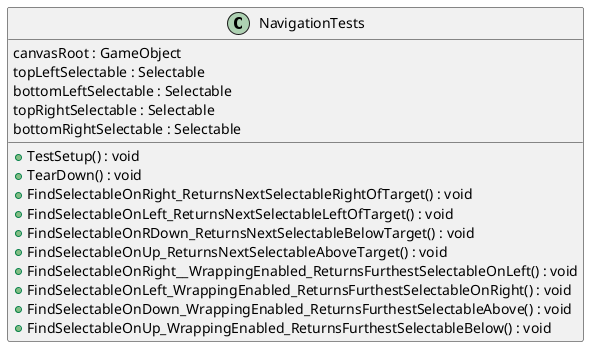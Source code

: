 @startuml
class NavigationTests {
    canvasRoot : GameObject
    topLeftSelectable : Selectable
    bottomLeftSelectable : Selectable
    topRightSelectable : Selectable
    bottomRightSelectable : Selectable
    + TestSetup() : void
    + TearDown() : void
    + FindSelectableOnRight_ReturnsNextSelectableRightOfTarget() : void
    + FindSelectableOnLeft_ReturnsNextSelectableLeftOfTarget() : void
    + FindSelectableOnRDown_ReturnsNextSelectableBelowTarget() : void
    + FindSelectableOnUp_ReturnsNextSelectableAboveTarget() : void
    + FindSelectableOnRight__WrappingEnabled_ReturnsFurthestSelectableOnLeft() : void
    + FindSelectableOnLeft_WrappingEnabled_ReturnsFurthestSelectableOnRight() : void
    + FindSelectableOnDown_WrappingEnabled_ReturnsFurthestSelectableAbove() : void
    + FindSelectableOnUp_WrappingEnabled_ReturnsFurthestSelectableBelow() : void
}
@enduml
